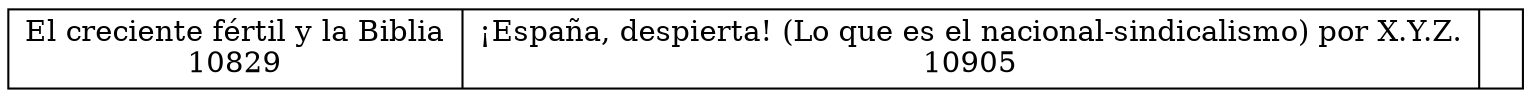 digraph G {
 node [shape = record,height=.1];10829[label = "<f0>El creciente fértil y la Biblia\n10829|<f1>¡España, despierta! (Lo que es el nacional-sindicalismo) por X.Y.Z.\n10905|"];
}